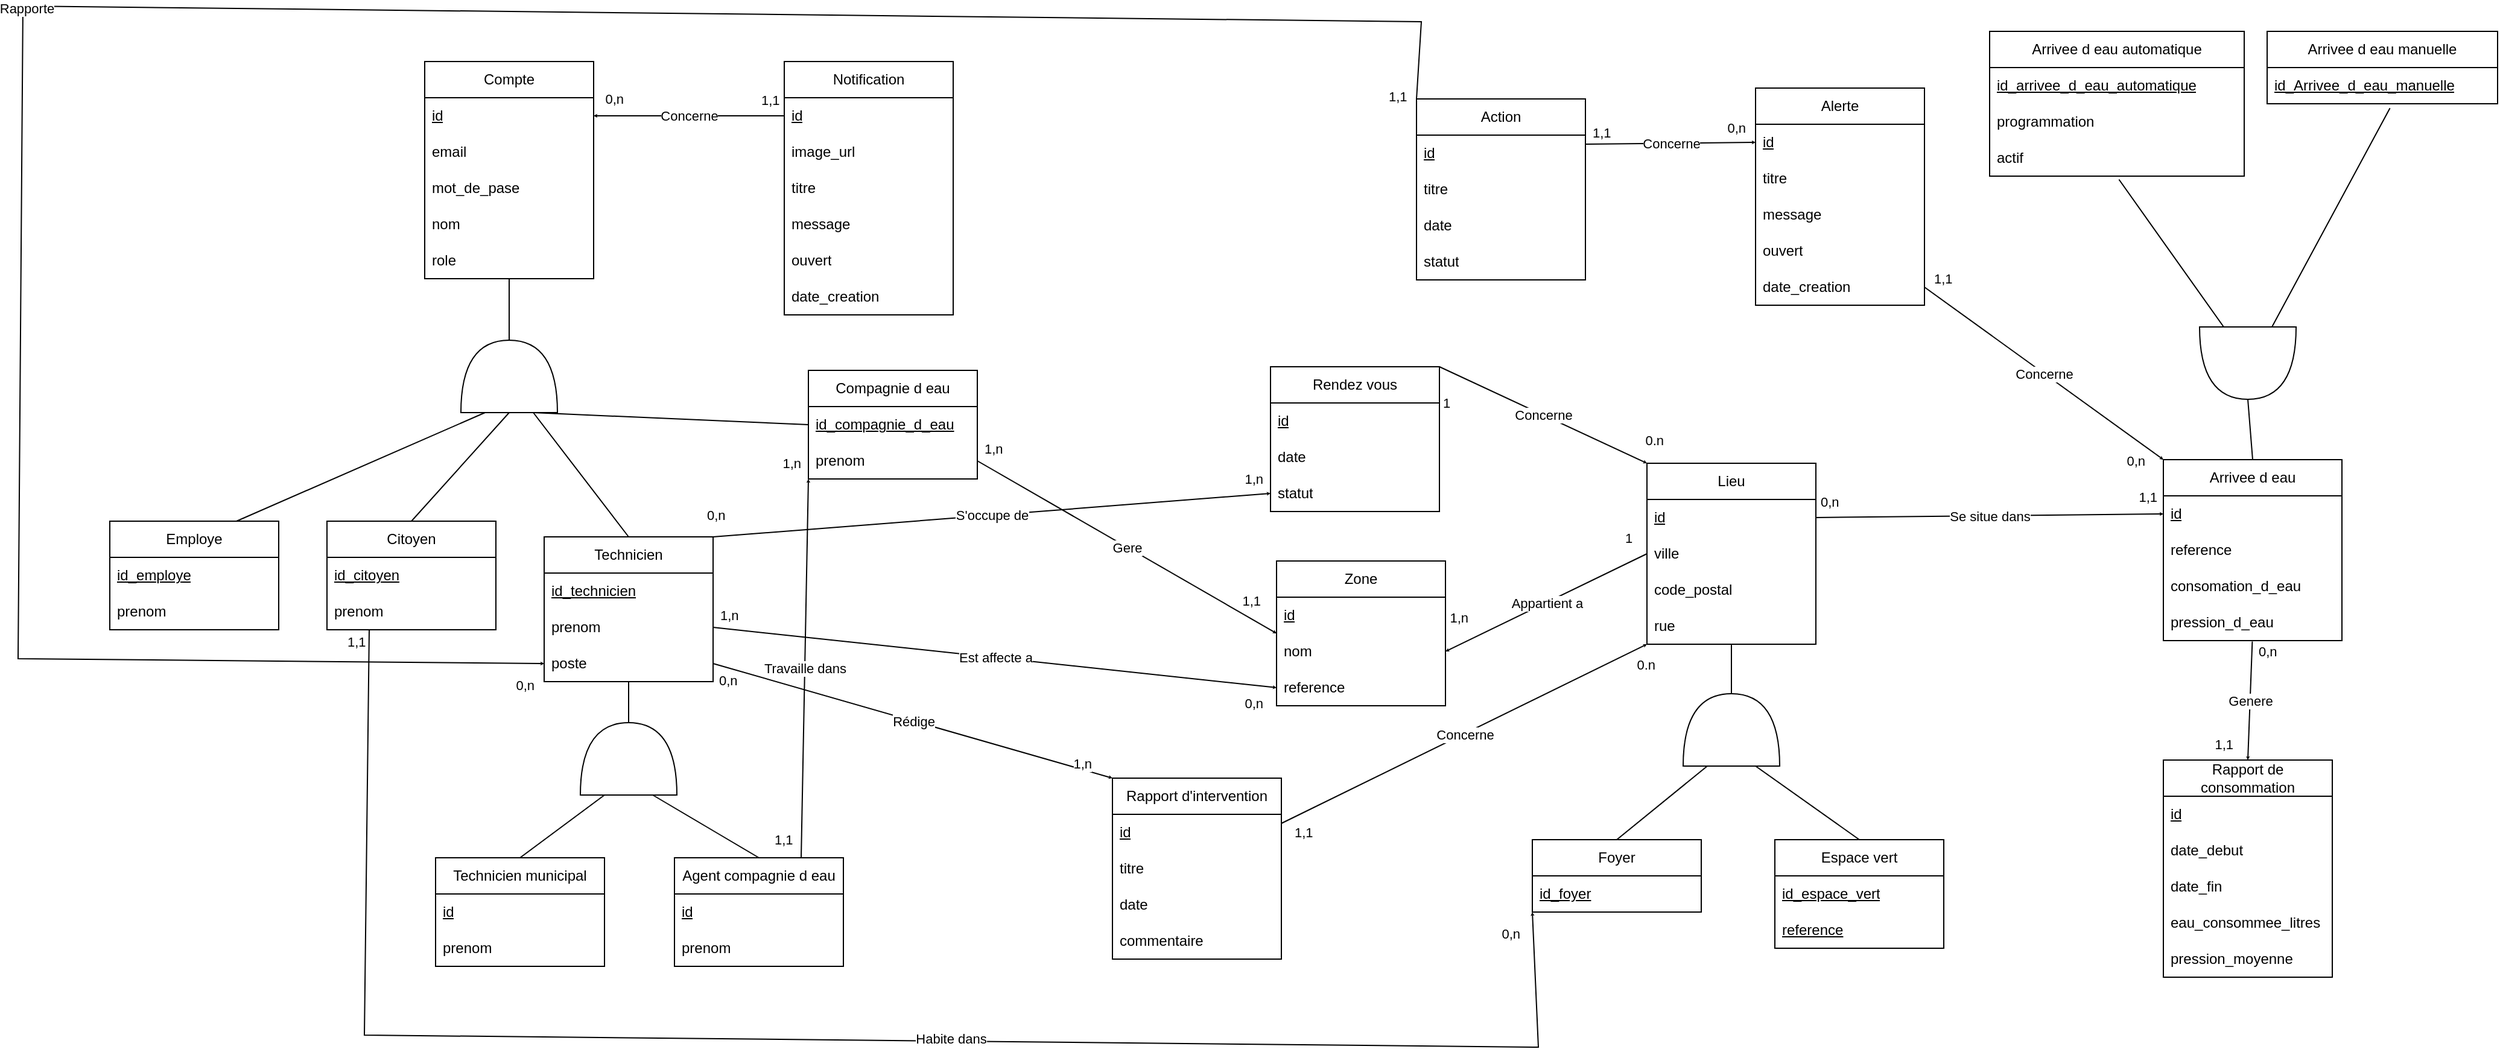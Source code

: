 <mxfile version="24.7.16">
  <diagram name="Page-1" id="JAbip0iFwTqwoyu5ySwG">
    <mxGraphModel dx="3124" dy="2071" grid="0" gridSize="10" guides="1" tooltips="1" connect="1" arrows="1" fold="1" page="0" pageScale="1" pageWidth="850" pageHeight="1100" math="0" shadow="0">
      <root>
        <mxCell id="0" />
        <mxCell id="1" parent="0" />
        <mxCell id="NfyWjWNFqi-aIi9zMegt-54" value="Compte" style="swimlane;fontStyle=0;childLayout=stackLayout;horizontal=1;startSize=30;horizontalStack=0;resizeParent=1;resizeParentMax=0;resizeLast=0;collapsible=1;marginBottom=0;whiteSpace=wrap;html=1;" parent="1" vertex="1">
          <mxGeometry x="-416" y="-493" width="140" height="180" as="geometry" />
        </mxCell>
        <mxCell id="NfyWjWNFqi-aIi9zMegt-55" value="id" style="text;strokeColor=none;fillColor=none;align=left;verticalAlign=middle;spacingLeft=4;spacingRight=4;overflow=hidden;points=[[0,0.5],[1,0.5]];portConstraint=eastwest;rotatable=0;whiteSpace=wrap;html=1;fontStyle=4" parent="NfyWjWNFqi-aIi9zMegt-54" vertex="1">
          <mxGeometry y="30" width="140" height="30" as="geometry" />
        </mxCell>
        <mxCell id="NfyWjWNFqi-aIi9zMegt-57" value="email" style="text;strokeColor=none;fillColor=none;align=left;verticalAlign=middle;spacingLeft=4;spacingRight=4;overflow=hidden;points=[[0,0.5],[1,0.5]];portConstraint=eastwest;rotatable=0;whiteSpace=wrap;html=1;" parent="NfyWjWNFqi-aIi9zMegt-54" vertex="1">
          <mxGeometry y="60" width="140" height="30" as="geometry" />
        </mxCell>
        <mxCell id="NfyWjWNFqi-aIi9zMegt-59" value="mot_de_pase" style="text;strokeColor=none;fillColor=none;align=left;verticalAlign=middle;spacingLeft=4;spacingRight=4;overflow=hidden;points=[[0,0.5],[1,0.5]];portConstraint=eastwest;rotatable=0;whiteSpace=wrap;html=1;" parent="NfyWjWNFqi-aIi9zMegt-54" vertex="1">
          <mxGeometry y="90" width="140" height="30" as="geometry" />
        </mxCell>
        <mxCell id="NfyWjWNFqi-aIi9zMegt-56" value="nom" style="text;strokeColor=none;fillColor=none;align=left;verticalAlign=middle;spacingLeft=4;spacingRight=4;overflow=hidden;points=[[0,0.5],[1,0.5]];portConstraint=eastwest;rotatable=0;whiteSpace=wrap;html=1;" parent="NfyWjWNFqi-aIi9zMegt-54" vertex="1">
          <mxGeometry y="120" width="140" height="30" as="geometry" />
        </mxCell>
        <mxCell id="NfyWjWNFqi-aIi9zMegt-60" value="role" style="text;strokeColor=none;fillColor=none;align=left;verticalAlign=middle;spacingLeft=4;spacingRight=4;overflow=hidden;points=[[0,0.5],[1,0.5]];portConstraint=eastwest;rotatable=0;whiteSpace=wrap;html=1;" parent="NfyWjWNFqi-aIi9zMegt-54" vertex="1">
          <mxGeometry y="150" width="140" height="30" as="geometry" />
        </mxCell>
        <mxCell id="NfyWjWNFqi-aIi9zMegt-61" value="Employe" style="swimlane;fontStyle=0;childLayout=stackLayout;horizontal=1;startSize=30;horizontalStack=0;resizeParent=1;resizeParentMax=0;resizeLast=0;collapsible=1;marginBottom=0;whiteSpace=wrap;html=1;" parent="1" vertex="1">
          <mxGeometry x="-677" y="-112" width="140" height="90" as="geometry" />
        </mxCell>
        <mxCell id="NfyWjWNFqi-aIi9zMegt-65" value="id_employe" style="text;strokeColor=none;fillColor=none;align=left;verticalAlign=middle;spacingLeft=4;spacingRight=4;overflow=hidden;points=[[0,0.5],[1,0.5]];portConstraint=eastwest;rotatable=0;whiteSpace=wrap;html=1;fontStyle=4" parent="NfyWjWNFqi-aIi9zMegt-61" vertex="1">
          <mxGeometry y="30" width="140" height="30" as="geometry" />
        </mxCell>
        <mxCell id="NfyWjWNFqi-aIi9zMegt-154" value="prenom" style="text;strokeColor=none;fillColor=none;align=left;verticalAlign=middle;spacingLeft=4;spacingRight=4;overflow=hidden;points=[[0,0.5],[1,0.5]];portConstraint=eastwest;rotatable=0;whiteSpace=wrap;html=1;" parent="NfyWjWNFqi-aIi9zMegt-61" vertex="1">
          <mxGeometry y="60" width="140" height="30" as="geometry" />
        </mxCell>
        <mxCell id="NfyWjWNFqi-aIi9zMegt-68" value="" style="shape=or;whiteSpace=wrap;html=1;rotation=-90;" parent="1" vertex="1">
          <mxGeometry x="-376" y="-272" width="60" height="80" as="geometry" />
        </mxCell>
        <mxCell id="NfyWjWNFqi-aIi9zMegt-69" value="" style="endArrow=none;html=1;rounded=0;exitX=0.75;exitY=0;exitDx=0;exitDy=0;entryX=0;entryY=0.25;entryDx=0;entryDy=0;entryPerimeter=0;" parent="1" source="NfyWjWNFqi-aIi9zMegt-61" target="NfyWjWNFqi-aIi9zMegt-68" edge="1">
          <mxGeometry width="50" height="50" relative="1" as="geometry">
            <mxPoint x="-332" y="-82" as="sourcePoint" />
            <mxPoint x="-282" y="-132" as="targetPoint" />
          </mxGeometry>
        </mxCell>
        <mxCell id="NfyWjWNFqi-aIi9zMegt-70" value="Citoyen" style="swimlane;fontStyle=0;childLayout=stackLayout;horizontal=1;startSize=30;horizontalStack=0;resizeParent=1;resizeParentMax=0;resizeLast=0;collapsible=1;marginBottom=0;whiteSpace=wrap;html=1;" parent="1" vertex="1">
          <mxGeometry x="-497" y="-112" width="140" height="90" as="geometry" />
        </mxCell>
        <mxCell id="NfyWjWNFqi-aIi9zMegt-156" value="id_citoyen" style="text;strokeColor=none;fillColor=none;align=left;verticalAlign=middle;spacingLeft=4;spacingRight=4;overflow=hidden;points=[[0,0.5],[1,0.5]];portConstraint=eastwest;rotatable=0;whiteSpace=wrap;html=1;fontStyle=4" parent="NfyWjWNFqi-aIi9zMegt-70" vertex="1">
          <mxGeometry y="30" width="140" height="30" as="geometry" />
        </mxCell>
        <mxCell id="NfyWjWNFqi-aIi9zMegt-71" value="prenom" style="text;strokeColor=none;fillColor=none;align=left;verticalAlign=middle;spacingLeft=4;spacingRight=4;overflow=hidden;points=[[0,0.5],[1,0.5]];portConstraint=eastwest;rotatable=0;whiteSpace=wrap;html=1;" parent="NfyWjWNFqi-aIi9zMegt-70" vertex="1">
          <mxGeometry y="60" width="140" height="30" as="geometry" />
        </mxCell>
        <mxCell id="NfyWjWNFqi-aIi9zMegt-72" value="" style="endArrow=none;html=1;rounded=0;exitX=0.5;exitY=0;exitDx=0;exitDy=0;entryX=0;entryY=0.5;entryDx=0;entryDy=0;entryPerimeter=0;" parent="1" source="NfyWjWNFqi-aIi9zMegt-70" target="NfyWjWNFqi-aIi9zMegt-68" edge="1">
          <mxGeometry width="50" height="50" relative="1" as="geometry">
            <mxPoint x="-218" y="-449" as="sourcePoint" />
            <mxPoint x="-168" y="-499" as="targetPoint" />
          </mxGeometry>
        </mxCell>
        <mxCell id="NfyWjWNFqi-aIi9zMegt-73" value="Compagnie d eau" style="swimlane;fontStyle=0;childLayout=stackLayout;horizontal=1;startSize=30;horizontalStack=0;resizeParent=1;resizeParentMax=0;resizeLast=0;collapsible=1;marginBottom=0;whiteSpace=wrap;html=1;" parent="1" vertex="1">
          <mxGeometry x="-98" y="-237" width="140" height="90" as="geometry" />
        </mxCell>
        <mxCell id="NfyWjWNFqi-aIi9zMegt-160" value="id_compagnie_d_eau" style="text;strokeColor=none;fillColor=none;align=left;verticalAlign=middle;spacingLeft=4;spacingRight=4;overflow=hidden;points=[[0,0.5],[1,0.5]];portConstraint=eastwest;rotatable=0;whiteSpace=wrap;html=1;fontStyle=4" parent="NfyWjWNFqi-aIi9zMegt-73" vertex="1">
          <mxGeometry y="30" width="140" height="30" as="geometry" />
        </mxCell>
        <mxCell id="NfyWjWNFqi-aIi9zMegt-74" value="prenom" style="text;strokeColor=none;fillColor=none;align=left;verticalAlign=middle;spacingLeft=4;spacingRight=4;overflow=hidden;points=[[0,0.5],[1,0.5]];portConstraint=eastwest;rotatable=0;whiteSpace=wrap;html=1;" parent="NfyWjWNFqi-aIi9zMegt-73" vertex="1">
          <mxGeometry y="60" width="140" height="30" as="geometry" />
        </mxCell>
        <mxCell id="NfyWjWNFqi-aIi9zMegt-75" value="Technicien" style="swimlane;fontStyle=0;childLayout=stackLayout;horizontal=1;startSize=30;horizontalStack=0;resizeParent=1;resizeParentMax=0;resizeLast=0;collapsible=1;marginBottom=0;whiteSpace=wrap;html=1;" parent="1" vertex="1">
          <mxGeometry x="-317" y="-99" width="140" height="120" as="geometry" />
        </mxCell>
        <mxCell id="NfyWjWNFqi-aIi9zMegt-157" value="id_technicien" style="text;strokeColor=none;fillColor=none;align=left;verticalAlign=middle;spacingLeft=4;spacingRight=4;overflow=hidden;points=[[0,0.5],[1,0.5]];portConstraint=eastwest;rotatable=0;whiteSpace=wrap;html=1;fontStyle=4" parent="NfyWjWNFqi-aIi9zMegt-75" vertex="1">
          <mxGeometry y="30" width="140" height="30" as="geometry" />
        </mxCell>
        <mxCell id="NfyWjWNFqi-aIi9zMegt-76" value="prenom" style="text;strokeColor=none;fillColor=none;align=left;verticalAlign=middle;spacingLeft=4;spacingRight=4;overflow=hidden;points=[[0,0.5],[1,0.5]];portConstraint=eastwest;rotatable=0;whiteSpace=wrap;html=1;" parent="NfyWjWNFqi-aIi9zMegt-75" vertex="1">
          <mxGeometry y="60" width="140" height="30" as="geometry" />
        </mxCell>
        <mxCell id="NfyWjWNFqi-aIi9zMegt-77" value="poste" style="text;strokeColor=none;fillColor=none;align=left;verticalAlign=middle;spacingLeft=4;spacingRight=4;overflow=hidden;points=[[0,0.5],[1,0.5]];portConstraint=eastwest;rotatable=0;whiteSpace=wrap;html=1;" parent="NfyWjWNFqi-aIi9zMegt-75" vertex="1">
          <mxGeometry y="90" width="140" height="30" as="geometry" />
        </mxCell>
        <mxCell id="NfyWjWNFqi-aIi9zMegt-82" value="" style="endArrow=none;html=1;rounded=0;exitX=0;exitY=0.75;exitDx=0;exitDy=0;exitPerimeter=0;entryX=0;entryY=0.5;entryDx=0;entryDy=0;" parent="1" source="NfyWjWNFqi-aIi9zMegt-68" target="NfyWjWNFqi-aIi9zMegt-160" edge="1">
          <mxGeometry width="50" height="50" relative="1" as="geometry">
            <mxPoint x="-218" y="-309" as="sourcePoint" />
            <mxPoint x="-168" y="-359" as="targetPoint" />
          </mxGeometry>
        </mxCell>
        <mxCell id="NfyWjWNFqi-aIi9zMegt-83" value="" style="endArrow=none;html=1;rounded=0;exitX=0;exitY=0.75;exitDx=0;exitDy=0;exitPerimeter=0;entryX=0.5;entryY=0;entryDx=0;entryDy=0;" parent="1" source="NfyWjWNFqi-aIi9zMegt-68" target="NfyWjWNFqi-aIi9zMegt-75" edge="1">
          <mxGeometry width="50" height="50" relative="1" as="geometry">
            <mxPoint x="-218" y="-309" as="sourcePoint" />
            <mxPoint x="-168" y="-359" as="targetPoint" />
          </mxGeometry>
        </mxCell>
        <mxCell id="NfyWjWNFqi-aIi9zMegt-84" value="" style="endArrow=classic;html=1;rounded=0;exitX=0.75;exitY=0;exitDx=0;exitDy=0;entryX=0;entryY=1;entryDx=0;entryDy=0;endSize=0;" parent="1" source="NfyWjWNFqi-aIi9zMegt-102" target="NfyWjWNFqi-aIi9zMegt-73" edge="1">
          <mxGeometry relative="1" as="geometry">
            <mxPoint x="37" y="24" as="sourcePoint" />
            <mxPoint x="206" y="31.5" as="targetPoint" />
          </mxGeometry>
        </mxCell>
        <mxCell id="NfyWjWNFqi-aIi9zMegt-85" value="Travaille dans" style="edgeLabel;resizable=0;html=1;;align=center;verticalAlign=middle;" parent="NfyWjWNFqi-aIi9zMegt-84" connectable="0" vertex="1">
          <mxGeometry relative="1" as="geometry" />
        </mxCell>
        <mxCell id="NfyWjWNFqi-aIi9zMegt-86" value="1,1" style="edgeLabel;resizable=0;html=1;;align=left;verticalAlign=bottom;" parent="NfyWjWNFqi-aIi9zMegt-84" connectable="0" vertex="1">
          <mxGeometry x="-1" relative="1" as="geometry">
            <mxPoint x="-24" y="-7" as="offset" />
          </mxGeometry>
        </mxCell>
        <mxCell id="NfyWjWNFqi-aIi9zMegt-87" value="1,n" style="edgeLabel;resizable=0;html=1;;align=right;verticalAlign=bottom;" parent="NfyWjWNFqi-aIi9zMegt-84" connectable="0" vertex="1">
          <mxGeometry x="1" relative="1" as="geometry">
            <mxPoint x="-5" y="-5" as="offset" />
          </mxGeometry>
        </mxCell>
        <mxCell id="NfyWjWNFqi-aIi9zMegt-88" value="" style="endArrow=none;html=1;rounded=0;exitX=1;exitY=0.5;exitDx=0;exitDy=0;exitPerimeter=0;entryX=0.5;entryY=1;entryDx=0;entryDy=0;" parent="1" source="NfyWjWNFqi-aIi9zMegt-68" target="NfyWjWNFqi-aIi9zMegt-54" edge="1">
          <mxGeometry width="50" height="50" relative="1" as="geometry">
            <mxPoint x="-218" y="-315" as="sourcePoint" />
            <mxPoint x="-168" y="-365" as="targetPoint" />
          </mxGeometry>
        </mxCell>
        <mxCell id="NfyWjWNFqi-aIi9zMegt-89" value="Notification" style="swimlane;fontStyle=0;childLayout=stackLayout;horizontal=1;startSize=30;horizontalStack=0;resizeParent=1;resizeParentMax=0;resizeLast=0;collapsible=1;marginBottom=0;whiteSpace=wrap;html=1;" parent="1" vertex="1">
          <mxGeometry x="-118" y="-493" width="140" height="210" as="geometry" />
        </mxCell>
        <mxCell id="NfyWjWNFqi-aIi9zMegt-91" value="id" style="text;strokeColor=none;fillColor=none;align=left;verticalAlign=middle;spacingLeft=4;spacingRight=4;overflow=hidden;points=[[0,0.5],[1,0.5]];portConstraint=eastwest;rotatable=0;whiteSpace=wrap;html=1;fontStyle=4" parent="NfyWjWNFqi-aIi9zMegt-89" vertex="1">
          <mxGeometry y="30" width="140" height="30" as="geometry" />
        </mxCell>
        <mxCell id="NfyWjWNFqi-aIi9zMegt-155" value="image_url" style="text;strokeColor=none;fillColor=none;align=left;verticalAlign=middle;spacingLeft=4;spacingRight=4;overflow=hidden;points=[[0,0.5],[1,0.5]];portConstraint=eastwest;rotatable=0;whiteSpace=wrap;html=1;" parent="NfyWjWNFqi-aIi9zMegt-89" vertex="1">
          <mxGeometry y="60" width="140" height="30" as="geometry" />
        </mxCell>
        <mxCell id="NfyWjWNFqi-aIi9zMegt-90" value="titre" style="text;strokeColor=none;fillColor=none;align=left;verticalAlign=middle;spacingLeft=4;spacingRight=4;overflow=hidden;points=[[0,0.5],[1,0.5]];portConstraint=eastwest;rotatable=0;whiteSpace=wrap;html=1;" parent="NfyWjWNFqi-aIi9zMegt-89" vertex="1">
          <mxGeometry y="90" width="140" height="30" as="geometry" />
        </mxCell>
        <mxCell id="NfyWjWNFqi-aIi9zMegt-92" value="message" style="text;strokeColor=none;fillColor=none;align=left;verticalAlign=middle;spacingLeft=4;spacingRight=4;overflow=hidden;points=[[0,0.5],[1,0.5]];portConstraint=eastwest;rotatable=0;whiteSpace=wrap;html=1;" parent="NfyWjWNFqi-aIi9zMegt-89" vertex="1">
          <mxGeometry y="120" width="140" height="30" as="geometry" />
        </mxCell>
        <mxCell id="NfyWjWNFqi-aIi9zMegt-93" value="ouvert" style="text;strokeColor=none;fillColor=none;align=left;verticalAlign=middle;spacingLeft=4;spacingRight=4;overflow=hidden;points=[[0,0.5],[1,0.5]];portConstraint=eastwest;rotatable=0;whiteSpace=wrap;html=1;" parent="NfyWjWNFqi-aIi9zMegt-89" vertex="1">
          <mxGeometry y="150" width="140" height="30" as="geometry" />
        </mxCell>
        <mxCell id="NfyWjWNFqi-aIi9zMegt-94" value="date_creation" style="text;strokeColor=none;fillColor=none;align=left;verticalAlign=middle;spacingLeft=4;spacingRight=4;overflow=hidden;points=[[0,0.5],[1,0.5]];portConstraint=eastwest;rotatable=0;whiteSpace=wrap;html=1;" parent="NfyWjWNFqi-aIi9zMegt-89" vertex="1">
          <mxGeometry y="180" width="140" height="30" as="geometry" />
        </mxCell>
        <mxCell id="NfyWjWNFqi-aIi9zMegt-95" value="" style="endArrow=classic;html=1;rounded=0;exitX=0;exitY=0.5;exitDx=0;exitDy=0;entryX=1;entryY=0.5;entryDx=0;entryDy=0;endSize=0;" parent="1" source="NfyWjWNFqi-aIi9zMegt-91" target="NfyWjWNFqi-aIi9zMegt-55" edge="1">
          <mxGeometry relative="1" as="geometry">
            <mxPoint x="-296" y="-552" as="sourcePoint" />
            <mxPoint x="-136" y="-552" as="targetPoint" />
          </mxGeometry>
        </mxCell>
        <mxCell id="NfyWjWNFqi-aIi9zMegt-96" value="&lt;div&gt;Concerne&lt;/div&gt;" style="edgeLabel;resizable=0;html=1;;align=center;verticalAlign=middle;" parent="NfyWjWNFqi-aIi9zMegt-95" connectable="0" vertex="1">
          <mxGeometry relative="1" as="geometry" />
        </mxCell>
        <mxCell id="NfyWjWNFqi-aIi9zMegt-97" value="1,1" style="edgeLabel;resizable=0;html=1;;align=left;verticalAlign=bottom;" parent="NfyWjWNFqi-aIi9zMegt-95" connectable="0" vertex="1">
          <mxGeometry x="-1" relative="1" as="geometry">
            <mxPoint x="-21" y="-5" as="offset" />
          </mxGeometry>
        </mxCell>
        <mxCell id="NfyWjWNFqi-aIi9zMegt-98" value="0,n" style="edgeLabel;resizable=0;html=1;;align=right;verticalAlign=bottom;" parent="NfyWjWNFqi-aIi9zMegt-95" connectable="0" vertex="1">
          <mxGeometry x="1" relative="1" as="geometry">
            <mxPoint x="25" y="-6" as="offset" />
          </mxGeometry>
        </mxCell>
        <mxCell id="NfyWjWNFqi-aIi9zMegt-100" value="Technicien municipal" style="swimlane;fontStyle=0;childLayout=stackLayout;horizontal=1;startSize=30;horizontalStack=0;resizeParent=1;resizeParentMax=0;resizeLast=0;collapsible=1;marginBottom=0;whiteSpace=wrap;html=1;" parent="1" vertex="1">
          <mxGeometry x="-407" y="167" width="140" height="90" as="geometry" />
        </mxCell>
        <mxCell id="NfyWjWNFqi-aIi9zMegt-158" value="id" style="text;strokeColor=none;fillColor=none;align=left;verticalAlign=middle;spacingLeft=4;spacingRight=4;overflow=hidden;points=[[0,0.5],[1,0.5]];portConstraint=eastwest;rotatable=0;whiteSpace=wrap;html=1;fontStyle=4" parent="NfyWjWNFqi-aIi9zMegt-100" vertex="1">
          <mxGeometry y="30" width="140" height="30" as="geometry" />
        </mxCell>
        <mxCell id="NfyWjWNFqi-aIi9zMegt-101" value="prenom" style="text;strokeColor=none;fillColor=none;align=left;verticalAlign=middle;spacingLeft=4;spacingRight=4;overflow=hidden;points=[[0,0.5],[1,0.5]];portConstraint=eastwest;rotatable=0;whiteSpace=wrap;html=1;" parent="NfyWjWNFqi-aIi9zMegt-100" vertex="1">
          <mxGeometry y="60" width="140" height="30" as="geometry" />
        </mxCell>
        <mxCell id="NfyWjWNFqi-aIi9zMegt-102" value="Agent compagnie d eau" style="swimlane;fontStyle=0;childLayout=stackLayout;horizontal=1;startSize=30;horizontalStack=0;resizeParent=1;resizeParentMax=0;resizeLast=0;collapsible=1;marginBottom=0;whiteSpace=wrap;html=1;" parent="1" vertex="1">
          <mxGeometry x="-209" y="167" width="140" height="90" as="geometry" />
        </mxCell>
        <mxCell id="NfyWjWNFqi-aIi9zMegt-159" value="id" style="text;strokeColor=none;fillColor=none;align=left;verticalAlign=middle;spacingLeft=4;spacingRight=4;overflow=hidden;points=[[0,0.5],[1,0.5]];portConstraint=eastwest;rotatable=0;whiteSpace=wrap;html=1;fontStyle=4" parent="NfyWjWNFqi-aIi9zMegt-102" vertex="1">
          <mxGeometry y="30" width="140" height="30" as="geometry" />
        </mxCell>
        <mxCell id="NfyWjWNFqi-aIi9zMegt-103" value="prenom" style="text;strokeColor=none;fillColor=none;align=left;verticalAlign=middle;spacingLeft=4;spacingRight=4;overflow=hidden;points=[[0,0.5],[1,0.5]];portConstraint=eastwest;rotatable=0;whiteSpace=wrap;html=1;" parent="NfyWjWNFqi-aIi9zMegt-102" vertex="1">
          <mxGeometry y="60" width="140" height="30" as="geometry" />
        </mxCell>
        <mxCell id="NfyWjWNFqi-aIi9zMegt-104" value="" style="shape=or;whiteSpace=wrap;html=1;rotation=-90;" parent="1" vertex="1">
          <mxGeometry x="-277" y="45" width="60" height="80" as="geometry" />
        </mxCell>
        <mxCell id="NfyWjWNFqi-aIi9zMegt-105" value="" style="endArrow=none;html=1;rounded=0;entryX=0;entryY=0.25;entryDx=0;entryDy=0;entryPerimeter=0;exitX=0.5;exitY=0;exitDx=0;exitDy=0;" parent="1" source="NfyWjWNFqi-aIi9zMegt-100" target="NfyWjWNFqi-aIi9zMegt-104" edge="1">
          <mxGeometry width="50" height="50" relative="1" as="geometry">
            <mxPoint x="-496" y="155" as="sourcePoint" />
            <mxPoint x="-446" y="105" as="targetPoint" />
          </mxGeometry>
        </mxCell>
        <mxCell id="NfyWjWNFqi-aIi9zMegt-106" value="" style="endArrow=none;html=1;rounded=0;exitX=0.5;exitY=0;exitDx=0;exitDy=0;entryX=0;entryY=0.75;entryDx=0;entryDy=0;entryPerimeter=0;" parent="1" source="NfyWjWNFqi-aIi9zMegt-102" target="NfyWjWNFqi-aIi9zMegt-104" edge="1">
          <mxGeometry width="50" height="50" relative="1" as="geometry">
            <mxPoint x="-311" y="159" as="sourcePoint" />
            <mxPoint x="-230" y="114" as="targetPoint" />
          </mxGeometry>
        </mxCell>
        <mxCell id="NfyWjWNFqi-aIi9zMegt-107" value="" style="endArrow=none;html=1;rounded=0;entryX=0.5;entryY=1;entryDx=0;entryDy=0;exitX=1;exitY=0.5;exitDx=0;exitDy=0;exitPerimeter=0;" parent="1" source="NfyWjWNFqi-aIi9zMegt-104" target="NfyWjWNFqi-aIi9zMegt-75" edge="1">
          <mxGeometry width="50" height="50" relative="1" as="geometry">
            <mxPoint x="-326" y="136" as="sourcePoint" />
            <mxPoint x="-258" y="76" as="targetPoint" />
          </mxGeometry>
        </mxCell>
        <mxCell id="NfyWjWNFqi-aIi9zMegt-108" value="Rapport d&#39;intervention" style="swimlane;fontStyle=0;childLayout=stackLayout;horizontal=1;startSize=30;horizontalStack=0;resizeParent=1;resizeParentMax=0;resizeLast=0;collapsible=1;marginBottom=0;whiteSpace=wrap;html=1;" parent="1" vertex="1">
          <mxGeometry x="154" y="101" width="140" height="150" as="geometry" />
        </mxCell>
        <mxCell id="NfyWjWNFqi-aIi9zMegt-161" value="id" style="text;strokeColor=none;fillColor=none;align=left;verticalAlign=middle;spacingLeft=4;spacingRight=4;overflow=hidden;points=[[0,0.5],[1,0.5]];portConstraint=eastwest;rotatable=0;whiteSpace=wrap;html=1;fontStyle=4" parent="NfyWjWNFqi-aIi9zMegt-108" vertex="1">
          <mxGeometry y="30" width="140" height="30" as="geometry" />
        </mxCell>
        <mxCell id="NfyWjWNFqi-aIi9zMegt-109" value="&lt;div&gt;titre&lt;/div&gt;" style="text;strokeColor=none;fillColor=none;align=left;verticalAlign=middle;spacingLeft=4;spacingRight=4;overflow=hidden;points=[[0,0.5],[1,0.5]];portConstraint=eastwest;rotatable=0;whiteSpace=wrap;html=1;" parent="NfyWjWNFqi-aIi9zMegt-108" vertex="1">
          <mxGeometry y="60" width="140" height="30" as="geometry" />
        </mxCell>
        <mxCell id="NfyWjWNFqi-aIi9zMegt-110" value="date" style="text;strokeColor=none;fillColor=none;align=left;verticalAlign=middle;spacingLeft=4;spacingRight=4;overflow=hidden;points=[[0,0.5],[1,0.5]];portConstraint=eastwest;rotatable=0;whiteSpace=wrap;html=1;" parent="NfyWjWNFqi-aIi9zMegt-108" vertex="1">
          <mxGeometry y="90" width="140" height="30" as="geometry" />
        </mxCell>
        <mxCell id="NfyWjWNFqi-aIi9zMegt-111" value="commentaire" style="text;strokeColor=none;fillColor=none;align=left;verticalAlign=middle;spacingLeft=4;spacingRight=4;overflow=hidden;points=[[0,0.5],[1,0.5]];portConstraint=eastwest;rotatable=0;whiteSpace=wrap;html=1;" parent="NfyWjWNFqi-aIi9zMegt-108" vertex="1">
          <mxGeometry y="120" width="140" height="30" as="geometry" />
        </mxCell>
        <mxCell id="NfyWjWNFqi-aIi9zMegt-114" value="" style="endArrow=classic;html=1;rounded=0;exitX=1;exitY=0.5;exitDx=0;exitDy=0;entryX=0;entryY=0;entryDx=0;entryDy=0;endSize=0;" parent="1" source="NfyWjWNFqi-aIi9zMegt-77" target="NfyWjWNFqi-aIi9zMegt-108" edge="1">
          <mxGeometry relative="1" as="geometry">
            <mxPoint x="-142" y="6" as="sourcePoint" />
            <mxPoint x="149" y="72" as="targetPoint" />
          </mxGeometry>
        </mxCell>
        <mxCell id="NfyWjWNFqi-aIi9zMegt-115" value="Rédige" style="edgeLabel;resizable=0;html=1;;align=center;verticalAlign=middle;" parent="NfyWjWNFqi-aIi9zMegt-114" connectable="0" vertex="1">
          <mxGeometry relative="1" as="geometry" />
        </mxCell>
        <mxCell id="NfyWjWNFqi-aIi9zMegt-116" value="0,n" style="edgeLabel;resizable=0;html=1;;align=left;verticalAlign=bottom;" parent="NfyWjWNFqi-aIi9zMegt-114" connectable="0" vertex="1">
          <mxGeometry x="-1" relative="1" as="geometry">
            <mxPoint x="3" y="22" as="offset" />
          </mxGeometry>
        </mxCell>
        <mxCell id="NfyWjWNFqi-aIi9zMegt-117" value="1,n" style="edgeLabel;resizable=0;html=1;;align=right;verticalAlign=bottom;" parent="NfyWjWNFqi-aIi9zMegt-114" connectable="0" vertex="1">
          <mxGeometry x="1" relative="1" as="geometry">
            <mxPoint x="-17" y="-4" as="offset" />
          </mxGeometry>
        </mxCell>
        <mxCell id="NfyWjWNFqi-aIi9zMegt-119" value="Zone" style="swimlane;fontStyle=0;childLayout=stackLayout;horizontal=1;startSize=30;horizontalStack=0;resizeParent=1;resizeParentMax=0;resizeLast=0;collapsible=1;marginBottom=0;whiteSpace=wrap;html=1;" parent="1" vertex="1">
          <mxGeometry x="290" y="-79" width="140" height="120" as="geometry" />
        </mxCell>
        <mxCell id="NfyWjWNFqi-aIi9zMegt-162" value="id" style="text;strokeColor=none;fillColor=none;align=left;verticalAlign=middle;spacingLeft=4;spacingRight=4;overflow=hidden;points=[[0,0.5],[1,0.5]];portConstraint=eastwest;rotatable=0;whiteSpace=wrap;html=1;fontStyle=4" parent="NfyWjWNFqi-aIi9zMegt-119" vertex="1">
          <mxGeometry y="30" width="140" height="30" as="geometry" />
        </mxCell>
        <mxCell id="NfyWjWNFqi-aIi9zMegt-120" value="&lt;div&gt;nom&lt;/div&gt;" style="text;strokeColor=none;fillColor=none;align=left;verticalAlign=middle;spacingLeft=4;spacingRight=4;overflow=hidden;points=[[0,0.5],[1,0.5]];portConstraint=eastwest;rotatable=0;whiteSpace=wrap;html=1;" parent="NfyWjWNFqi-aIi9zMegt-119" vertex="1">
          <mxGeometry y="60" width="140" height="30" as="geometry" />
        </mxCell>
        <mxCell id="NfyWjWNFqi-aIi9zMegt-123" value="reference" style="text;strokeColor=none;fillColor=none;align=left;verticalAlign=middle;spacingLeft=4;spacingRight=4;overflow=hidden;points=[[0,0.5],[1,0.5]];portConstraint=eastwest;rotatable=0;whiteSpace=wrap;html=1;" parent="NfyWjWNFqi-aIi9zMegt-119" vertex="1">
          <mxGeometry y="90" width="140" height="30" as="geometry" />
        </mxCell>
        <mxCell id="NfyWjWNFqi-aIi9zMegt-124" value="" style="endArrow=classic;html=1;rounded=0;entryX=0;entryY=0.5;entryDx=0;entryDy=0;exitX=1;exitY=0.5;exitDx=0;exitDy=0;endSize=0;" parent="1" source="NfyWjWNFqi-aIi9zMegt-74" target="NfyWjWNFqi-aIi9zMegt-119" edge="1">
          <mxGeometry relative="1" as="geometry">
            <mxPoint x="21" y="-395" as="sourcePoint" />
            <mxPoint x="181" y="-395" as="targetPoint" />
          </mxGeometry>
        </mxCell>
        <mxCell id="NfyWjWNFqi-aIi9zMegt-125" value="Gere" style="edgeLabel;resizable=0;html=1;;align=center;verticalAlign=middle;" parent="NfyWjWNFqi-aIi9zMegt-124" connectable="0" vertex="1">
          <mxGeometry relative="1" as="geometry" />
        </mxCell>
        <mxCell id="NfyWjWNFqi-aIi9zMegt-126" value="1,n" style="edgeLabel;resizable=0;html=1;;align=left;verticalAlign=bottom;" parent="NfyWjWNFqi-aIi9zMegt-124" connectable="0" vertex="1">
          <mxGeometry x="-1" relative="1" as="geometry">
            <mxPoint x="4" y="-2" as="offset" />
          </mxGeometry>
        </mxCell>
        <mxCell id="NfyWjWNFqi-aIi9zMegt-127" value="1,1" style="edgeLabel;resizable=0;html=1;;align=right;verticalAlign=bottom;" parent="NfyWjWNFqi-aIi9zMegt-124" connectable="0" vertex="1">
          <mxGeometry x="1" relative="1" as="geometry">
            <mxPoint x="-13" y="-19" as="offset" />
          </mxGeometry>
        </mxCell>
        <mxCell id="NfyWjWNFqi-aIi9zMegt-128" value="Rendez vous" style="swimlane;fontStyle=0;childLayout=stackLayout;horizontal=1;startSize=30;horizontalStack=0;resizeParent=1;resizeParentMax=0;resizeLast=0;collapsible=1;marginBottom=0;whiteSpace=wrap;html=1;" parent="1" vertex="1">
          <mxGeometry x="285" y="-240" width="140" height="120" as="geometry" />
        </mxCell>
        <mxCell id="NfyWjWNFqi-aIi9zMegt-165" value="id" style="text;strokeColor=none;fillColor=none;align=left;verticalAlign=middle;spacingLeft=4;spacingRight=4;overflow=hidden;points=[[0,0.5],[1,0.5]];portConstraint=eastwest;rotatable=0;whiteSpace=wrap;html=1;fontStyle=4" parent="NfyWjWNFqi-aIi9zMegt-128" vertex="1">
          <mxGeometry y="30" width="140" height="30" as="geometry" />
        </mxCell>
        <mxCell id="NfyWjWNFqi-aIi9zMegt-129" value="date" style="text;strokeColor=none;fillColor=none;align=left;verticalAlign=middle;spacingLeft=4;spacingRight=4;overflow=hidden;points=[[0,0.5],[1,0.5]];portConstraint=eastwest;rotatable=0;whiteSpace=wrap;html=1;" parent="NfyWjWNFqi-aIi9zMegt-128" vertex="1">
          <mxGeometry y="60" width="140" height="30" as="geometry" />
        </mxCell>
        <mxCell id="NfyWjWNFqi-aIi9zMegt-130" value="statut" style="text;strokeColor=none;fillColor=none;align=left;verticalAlign=middle;spacingLeft=4;spacingRight=4;overflow=hidden;points=[[0,0.5],[1,0.5]];portConstraint=eastwest;rotatable=0;whiteSpace=wrap;html=1;" parent="NfyWjWNFqi-aIi9zMegt-128" vertex="1">
          <mxGeometry y="90" width="140" height="30" as="geometry" />
        </mxCell>
        <mxCell id="NfyWjWNFqi-aIi9zMegt-131" value="" style="endArrow=classic;html=1;rounded=0;exitX=1;exitY=0;exitDx=0;exitDy=0;entryX=0;entryY=0.5;entryDx=0;entryDy=0;endSize=0;" parent="1" source="NfyWjWNFqi-aIi9zMegt-75" target="NfyWjWNFqi-aIi9zMegt-130" edge="1">
          <mxGeometry relative="1" as="geometry">
            <mxPoint x="21" y="-193" as="sourcePoint" />
            <mxPoint x="181" y="-193" as="targetPoint" />
          </mxGeometry>
        </mxCell>
        <mxCell id="NfyWjWNFqi-aIi9zMegt-132" value="&lt;div&gt;S&#39;occupe de&lt;br&gt;&lt;/div&gt;" style="edgeLabel;resizable=0;html=1;;align=center;verticalAlign=middle;" parent="NfyWjWNFqi-aIi9zMegt-131" connectable="0" vertex="1">
          <mxGeometry relative="1" as="geometry" />
        </mxCell>
        <mxCell id="NfyWjWNFqi-aIi9zMegt-133" value="0,n" style="edgeLabel;resizable=0;html=1;;align=left;verticalAlign=bottom;" parent="NfyWjWNFqi-aIi9zMegt-131" connectable="0" vertex="1">
          <mxGeometry x="-1" relative="1" as="geometry">
            <mxPoint x="-7" y="-10" as="offset" />
          </mxGeometry>
        </mxCell>
        <mxCell id="NfyWjWNFqi-aIi9zMegt-134" value="1,n" style="edgeLabel;resizable=0;html=1;;align=right;verticalAlign=bottom;" parent="NfyWjWNFqi-aIi9zMegt-131" connectable="0" vertex="1">
          <mxGeometry x="1" relative="1" as="geometry">
            <mxPoint x="-6" y="-3" as="offset" />
          </mxGeometry>
        </mxCell>
        <mxCell id="NfyWjWNFqi-aIi9zMegt-135" value="" style="endArrow=classic;html=1;rounded=0;entryX=0;entryY=0.5;entryDx=0;entryDy=0;exitX=1;exitY=0.5;exitDx=0;exitDy=0;endSize=0;" parent="1" source="NfyWjWNFqi-aIi9zMegt-76" target="NfyWjWNFqi-aIi9zMegt-123" edge="1">
          <mxGeometry relative="1" as="geometry">
            <mxPoint x="-25" y="-37" as="sourcePoint" />
            <mxPoint x="248" y="38" as="targetPoint" />
          </mxGeometry>
        </mxCell>
        <mxCell id="NfyWjWNFqi-aIi9zMegt-136" value="Est affecte a" style="edgeLabel;resizable=0;html=1;;align=center;verticalAlign=middle;" parent="NfyWjWNFqi-aIi9zMegt-135" connectable="0" vertex="1">
          <mxGeometry relative="1" as="geometry" />
        </mxCell>
        <mxCell id="NfyWjWNFqi-aIi9zMegt-137" value="1,n" style="edgeLabel;resizable=0;html=1;;align=left;verticalAlign=bottom;" parent="NfyWjWNFqi-aIi9zMegt-135" connectable="0" vertex="1">
          <mxGeometry x="-1" relative="1" as="geometry">
            <mxPoint x="4" y="-2" as="offset" />
          </mxGeometry>
        </mxCell>
        <mxCell id="NfyWjWNFqi-aIi9zMegt-138" value="0,n" style="edgeLabel;resizable=0;html=1;;align=right;verticalAlign=bottom;" parent="NfyWjWNFqi-aIi9zMegt-135" connectable="0" vertex="1">
          <mxGeometry x="1" relative="1" as="geometry">
            <mxPoint x="-10" y="22" as="offset" />
          </mxGeometry>
        </mxCell>
        <mxCell id="NfyWjWNFqi-aIi9zMegt-139" value="Lieu" style="swimlane;fontStyle=0;childLayout=stackLayout;horizontal=1;startSize=30;horizontalStack=0;resizeParent=1;resizeParentMax=0;resizeLast=0;collapsible=1;marginBottom=0;whiteSpace=wrap;html=1;" parent="1" vertex="1">
          <mxGeometry x="597" y="-160" width="140" height="150" as="geometry" />
        </mxCell>
        <mxCell id="NfyWjWNFqi-aIi9zMegt-164" value="id" style="text;strokeColor=none;fillColor=none;align=left;verticalAlign=middle;spacingLeft=4;spacingRight=4;overflow=hidden;points=[[0,0.5],[1,0.5]];portConstraint=eastwest;rotatable=0;whiteSpace=wrap;html=1;fontStyle=4" parent="NfyWjWNFqi-aIi9zMegt-139" vertex="1">
          <mxGeometry y="30" width="140" height="30" as="geometry" />
        </mxCell>
        <mxCell id="NfyWjWNFqi-aIi9zMegt-140" value="ville" style="text;strokeColor=none;fillColor=none;align=left;verticalAlign=middle;spacingLeft=4;spacingRight=4;overflow=hidden;points=[[0,0.5],[1,0.5]];portConstraint=eastwest;rotatable=0;whiteSpace=wrap;html=1;" parent="NfyWjWNFqi-aIi9zMegt-139" vertex="1">
          <mxGeometry y="60" width="140" height="30" as="geometry" />
        </mxCell>
        <mxCell id="NfyWjWNFqi-aIi9zMegt-141" value="code_postal" style="text;strokeColor=none;fillColor=none;align=left;verticalAlign=middle;spacingLeft=4;spacingRight=4;overflow=hidden;points=[[0,0.5],[1,0.5]];portConstraint=eastwest;rotatable=0;whiteSpace=wrap;html=1;" parent="NfyWjWNFqi-aIi9zMegt-139" vertex="1">
          <mxGeometry y="90" width="140" height="30" as="geometry" />
        </mxCell>
        <mxCell id="NfyWjWNFqi-aIi9zMegt-142" value="rue" style="text;strokeColor=none;fillColor=none;align=left;verticalAlign=middle;spacingLeft=4;spacingRight=4;overflow=hidden;points=[[0,0.5],[1,0.5]];portConstraint=eastwest;rotatable=0;whiteSpace=wrap;html=1;" parent="NfyWjWNFqi-aIi9zMegt-139" vertex="1">
          <mxGeometry y="120" width="140" height="30" as="geometry" />
        </mxCell>
        <mxCell id="NfyWjWNFqi-aIi9zMegt-143" value="" style="endArrow=classic;html=1;rounded=0;exitX=0;exitY=0.5;exitDx=0;exitDy=0;entryX=1;entryY=0.5;entryDx=0;entryDy=0;endSize=0;" parent="1" source="NfyWjWNFqi-aIi9zMegt-140" target="NfyWjWNFqi-aIi9zMegt-120" edge="1">
          <mxGeometry relative="1" as="geometry">
            <mxPoint x="21" y="-243" as="sourcePoint" />
            <mxPoint x="181" y="-243" as="targetPoint" />
          </mxGeometry>
        </mxCell>
        <mxCell id="NfyWjWNFqi-aIi9zMegt-144" value="Appartient a" style="edgeLabel;resizable=0;html=1;;align=center;verticalAlign=middle;" parent="NfyWjWNFqi-aIi9zMegt-143" connectable="0" vertex="1">
          <mxGeometry relative="1" as="geometry" />
        </mxCell>
        <mxCell id="NfyWjWNFqi-aIi9zMegt-145" value="1" style="edgeLabel;resizable=0;html=1;;align=left;verticalAlign=bottom;" parent="NfyWjWNFqi-aIi9zMegt-143" connectable="0" vertex="1">
          <mxGeometry x="-1" relative="1" as="geometry">
            <mxPoint x="-20" y="-5" as="offset" />
          </mxGeometry>
        </mxCell>
        <mxCell id="NfyWjWNFqi-aIi9zMegt-146" value="1,n" style="edgeLabel;resizable=0;html=1;;align=right;verticalAlign=bottom;" parent="NfyWjWNFqi-aIi9zMegt-143" connectable="0" vertex="1">
          <mxGeometry x="1" relative="1" as="geometry">
            <mxPoint x="19" y="-19" as="offset" />
          </mxGeometry>
        </mxCell>
        <mxCell id="NfyWjWNFqi-aIi9zMegt-147" value="" style="shape=or;whiteSpace=wrap;html=1;rotation=-90;" parent="1" vertex="1">
          <mxGeometry x="637" y="21" width="60" height="80" as="geometry" />
        </mxCell>
        <mxCell id="NfyWjWNFqi-aIi9zMegt-148" value="" style="endArrow=none;html=1;rounded=0;entryX=0.5;entryY=1;entryDx=0;entryDy=0;exitX=1;exitY=0.5;exitDx=0;exitDy=0;exitPerimeter=0;" parent="1" source="NfyWjWNFqi-aIi9zMegt-147" target="NfyWjWNFqi-aIi9zMegt-139" edge="1">
          <mxGeometry width="50" height="50" relative="1" as="geometry">
            <mxPoint x="76" y="-60" as="sourcePoint" />
            <mxPoint x="126" y="-110" as="targetPoint" />
          </mxGeometry>
        </mxCell>
        <mxCell id="NfyWjWNFqi-aIi9zMegt-149" value="Foyer" style="swimlane;fontStyle=0;childLayout=stackLayout;horizontal=1;startSize=30;horizontalStack=0;resizeParent=1;resizeParentMax=0;resizeLast=0;collapsible=1;marginBottom=0;whiteSpace=wrap;html=1;" parent="1" vertex="1">
          <mxGeometry x="502" y="152" width="140" height="60" as="geometry" />
        </mxCell>
        <mxCell id="NfyWjWNFqi-aIi9zMegt-163" value="id_foyer" style="text;strokeColor=none;fillColor=none;align=left;verticalAlign=middle;spacingLeft=4;spacingRight=4;overflow=hidden;points=[[0,0.5],[1,0.5]];portConstraint=eastwest;rotatable=0;whiteSpace=wrap;html=1;fontStyle=4" parent="NfyWjWNFqi-aIi9zMegt-149" vertex="1">
          <mxGeometry y="30" width="140" height="30" as="geometry" />
        </mxCell>
        <mxCell id="NfyWjWNFqi-aIi9zMegt-166" value="Espace vert" style="swimlane;fontStyle=0;childLayout=stackLayout;horizontal=1;startSize=30;horizontalStack=0;resizeParent=1;resizeParentMax=0;resizeLast=0;collapsible=1;marginBottom=0;whiteSpace=wrap;html=1;" parent="1" vertex="1">
          <mxGeometry x="703" y="152" width="140" height="90" as="geometry" />
        </mxCell>
        <mxCell id="NfyWjWNFqi-aIi9zMegt-167" value="id_espace_vert" style="text;strokeColor=none;fillColor=none;align=left;verticalAlign=middle;spacingLeft=4;spacingRight=4;overflow=hidden;points=[[0,0.5],[1,0.5]];portConstraint=eastwest;rotatable=0;whiteSpace=wrap;html=1;fontStyle=4" parent="NfyWjWNFqi-aIi9zMegt-166" vertex="1">
          <mxGeometry y="30" width="140" height="30" as="geometry" />
        </mxCell>
        <mxCell id="NfyWjWNFqi-aIi9zMegt-190" value="reference" style="text;strokeColor=none;fillColor=none;align=left;verticalAlign=middle;spacingLeft=4;spacingRight=4;overflow=hidden;points=[[0,0.5],[1,0.5]];portConstraint=eastwest;rotatable=0;whiteSpace=wrap;html=1;fontStyle=4" parent="NfyWjWNFqi-aIi9zMegt-166" vertex="1">
          <mxGeometry y="60" width="140" height="30" as="geometry" />
        </mxCell>
        <mxCell id="NfyWjWNFqi-aIi9zMegt-168" value="" style="endArrow=none;html=1;rounded=0;entryX=0;entryY=0.25;entryDx=0;entryDy=0;entryPerimeter=0;exitX=0.5;exitY=0;exitDx=0;exitDy=0;" parent="1" source="NfyWjWNFqi-aIi9zMegt-149" target="NfyWjWNFqi-aIi9zMegt-147" edge="1">
          <mxGeometry width="50" height="50" relative="1" as="geometry">
            <mxPoint x="76" y="-80" as="sourcePoint" />
            <mxPoint x="126" y="-130" as="targetPoint" />
          </mxGeometry>
        </mxCell>
        <mxCell id="NfyWjWNFqi-aIi9zMegt-169" value="" style="endArrow=none;html=1;rounded=0;entryX=0.5;entryY=0;entryDx=0;entryDy=0;exitX=0;exitY=0.75;exitDx=0;exitDy=0;exitPerimeter=0;" parent="1" source="NfyWjWNFqi-aIi9zMegt-147" target="NfyWjWNFqi-aIi9zMegt-166" edge="1">
          <mxGeometry width="50" height="50" relative="1" as="geometry">
            <mxPoint x="74" y="-80" as="sourcePoint" />
            <mxPoint x="126" y="-130" as="targetPoint" />
          </mxGeometry>
        </mxCell>
        <mxCell id="NfyWjWNFqi-aIi9zMegt-170" value="" style="endArrow=classic;html=1;rounded=0;entryX=0;entryY=1;entryDx=0;entryDy=0;exitX=0.25;exitY=1;exitDx=0;exitDy=0;endSize=0;" parent="1" source="NfyWjWNFqi-aIi9zMegt-70" target="NfyWjWNFqi-aIi9zMegt-149" edge="1">
          <mxGeometry relative="1" as="geometry">
            <mxPoint x="96" y="353" as="sourcePoint" />
            <mxPoint x="256" y="353" as="targetPoint" />
            <Array as="points">
              <mxPoint x="-466" y="314" />
              <mxPoint x="507" y="324" />
            </Array>
          </mxGeometry>
        </mxCell>
        <mxCell id="NfyWjWNFqi-aIi9zMegt-171" value="Habite dans" style="edgeLabel;resizable=0;html=1;;align=center;verticalAlign=middle;" parent="NfyWjWNFqi-aIi9zMegt-170" connectable="0" vertex="1">
          <mxGeometry relative="1" as="geometry">
            <mxPoint x="111" y="-1" as="offset" />
          </mxGeometry>
        </mxCell>
        <mxCell id="NfyWjWNFqi-aIi9zMegt-172" value="1,1" style="edgeLabel;resizable=0;html=1;;align=left;verticalAlign=bottom;" parent="NfyWjWNFqi-aIi9zMegt-170" connectable="0" vertex="1">
          <mxGeometry x="-1" relative="1" as="geometry">
            <mxPoint x="-20" y="18" as="offset" />
          </mxGeometry>
        </mxCell>
        <mxCell id="NfyWjWNFqi-aIi9zMegt-173" value="0,n" style="edgeLabel;resizable=0;html=1;;align=right;verticalAlign=bottom;" parent="NfyWjWNFqi-aIi9zMegt-170" connectable="0" vertex="1">
          <mxGeometry x="1" relative="1" as="geometry">
            <mxPoint x="-10" y="26" as="offset" />
          </mxGeometry>
        </mxCell>
        <mxCell id="NfyWjWNFqi-aIi9zMegt-174" value="" style="endArrow=classic;html=1;rounded=0;entryX=0;entryY=1;entryDx=0;entryDy=0;exitX=1;exitY=0.25;exitDx=0;exitDy=0;endSize=0;" parent="1" source="NfyWjWNFqi-aIi9zMegt-108" target="NfyWjWNFqi-aIi9zMegt-139" edge="1">
          <mxGeometry relative="1" as="geometry">
            <mxPoint x="21" y="-95" as="sourcePoint" />
            <mxPoint x="181" y="-95" as="targetPoint" />
          </mxGeometry>
        </mxCell>
        <mxCell id="NfyWjWNFqi-aIi9zMegt-175" value="Concerne" style="edgeLabel;resizable=0;html=1;;align=center;verticalAlign=middle;" parent="NfyWjWNFqi-aIi9zMegt-174" connectable="0" vertex="1">
          <mxGeometry relative="1" as="geometry" />
        </mxCell>
        <mxCell id="NfyWjWNFqi-aIi9zMegt-176" value="1,1" style="edgeLabel;resizable=0;html=1;;align=left;verticalAlign=bottom;" parent="NfyWjWNFqi-aIi9zMegt-174" connectable="0" vertex="1">
          <mxGeometry x="-1" relative="1" as="geometry">
            <mxPoint x="9" y="16" as="offset" />
          </mxGeometry>
        </mxCell>
        <mxCell id="NfyWjWNFqi-aIi9zMegt-177" value="0.n" style="edgeLabel;resizable=0;html=1;;align=right;verticalAlign=bottom;" parent="NfyWjWNFqi-aIi9zMegt-174" connectable="0" vertex="1">
          <mxGeometry x="1" relative="1" as="geometry">
            <mxPoint x="7" y="26" as="offset" />
          </mxGeometry>
        </mxCell>
        <mxCell id="NfyWjWNFqi-aIi9zMegt-185" value="Action" style="swimlane;fontStyle=0;childLayout=stackLayout;horizontal=1;startSize=30;horizontalStack=0;resizeParent=1;resizeParentMax=0;resizeLast=0;collapsible=1;marginBottom=0;whiteSpace=wrap;html=1;" parent="1" vertex="1">
          <mxGeometry x="406" y="-462" width="140" height="150" as="geometry" />
        </mxCell>
        <mxCell id="NfyWjWNFqi-aIi9zMegt-186" value="id" style="text;strokeColor=none;fillColor=none;align=left;verticalAlign=middle;spacingLeft=4;spacingRight=4;overflow=hidden;points=[[0,0.5],[1,0.5]];portConstraint=eastwest;rotatable=0;whiteSpace=wrap;html=1;fontStyle=4" parent="NfyWjWNFqi-aIi9zMegt-185" vertex="1">
          <mxGeometry y="30" width="140" height="30" as="geometry" />
        </mxCell>
        <mxCell id="NfyWjWNFqi-aIi9zMegt-187" value="titre" style="text;strokeColor=none;fillColor=none;align=left;verticalAlign=middle;spacingLeft=4;spacingRight=4;overflow=hidden;points=[[0,0.5],[1,0.5]];portConstraint=eastwest;rotatable=0;whiteSpace=wrap;html=1;" parent="NfyWjWNFqi-aIi9zMegt-185" vertex="1">
          <mxGeometry y="60" width="140" height="30" as="geometry" />
        </mxCell>
        <mxCell id="NfyWjWNFqi-aIi9zMegt-188" value="date" style="text;strokeColor=none;fillColor=none;align=left;verticalAlign=middle;spacingLeft=4;spacingRight=4;overflow=hidden;points=[[0,0.5],[1,0.5]];portConstraint=eastwest;rotatable=0;whiteSpace=wrap;html=1;" parent="NfyWjWNFqi-aIi9zMegt-185" vertex="1">
          <mxGeometry y="90" width="140" height="30" as="geometry" />
        </mxCell>
        <mxCell id="NfyWjWNFqi-aIi9zMegt-189" value="statut" style="text;strokeColor=none;fillColor=none;align=left;verticalAlign=middle;spacingLeft=4;spacingRight=4;overflow=hidden;points=[[0,0.5],[1,0.5]];portConstraint=eastwest;rotatable=0;whiteSpace=wrap;html=1;" parent="NfyWjWNFqi-aIi9zMegt-185" vertex="1">
          <mxGeometry y="120" width="140" height="30" as="geometry" />
        </mxCell>
        <mxCell id="NfyWjWNFqi-aIi9zMegt-191" value="Alerte" style="swimlane;fontStyle=0;childLayout=stackLayout;horizontal=1;startSize=30;horizontalStack=0;resizeParent=1;resizeParentMax=0;resizeLast=0;collapsible=1;marginBottom=0;whiteSpace=wrap;html=1;" parent="1" vertex="1">
          <mxGeometry x="687" y="-471" width="140" height="180" as="geometry" />
        </mxCell>
        <mxCell id="NfyWjWNFqi-aIi9zMegt-192" value="id" style="text;strokeColor=none;fillColor=none;align=left;verticalAlign=middle;spacingLeft=4;spacingRight=4;overflow=hidden;points=[[0,0.5],[1,0.5]];portConstraint=eastwest;rotatable=0;whiteSpace=wrap;html=1;fontStyle=4" parent="NfyWjWNFqi-aIi9zMegt-191" vertex="1">
          <mxGeometry y="30" width="140" height="30" as="geometry" />
        </mxCell>
        <mxCell id="NfyWjWNFqi-aIi9zMegt-193" value="titre" style="text;strokeColor=none;fillColor=none;align=left;verticalAlign=middle;spacingLeft=4;spacingRight=4;overflow=hidden;points=[[0,0.5],[1,0.5]];portConstraint=eastwest;rotatable=0;whiteSpace=wrap;html=1;" parent="NfyWjWNFqi-aIi9zMegt-191" vertex="1">
          <mxGeometry y="60" width="140" height="30" as="geometry" />
        </mxCell>
        <mxCell id="NfyWjWNFqi-aIi9zMegt-196" value="message" style="text;strokeColor=none;fillColor=none;align=left;verticalAlign=middle;spacingLeft=4;spacingRight=4;overflow=hidden;points=[[0,0.5],[1,0.5]];portConstraint=eastwest;rotatable=0;whiteSpace=wrap;html=1;" parent="NfyWjWNFqi-aIi9zMegt-191" vertex="1">
          <mxGeometry y="90" width="140" height="30" as="geometry" />
        </mxCell>
        <mxCell id="NfyWjWNFqi-aIi9zMegt-195" value="ouvert" style="text;strokeColor=none;fillColor=none;align=left;verticalAlign=middle;spacingLeft=4;spacingRight=4;overflow=hidden;points=[[0,0.5],[1,0.5]];portConstraint=eastwest;rotatable=0;whiteSpace=wrap;html=1;" parent="NfyWjWNFqi-aIi9zMegt-191" vertex="1">
          <mxGeometry y="120" width="140" height="30" as="geometry" />
        </mxCell>
        <mxCell id="NfyWjWNFqi-aIi9zMegt-194" value="date_creation" style="text;strokeColor=none;fillColor=none;align=left;verticalAlign=middle;spacingLeft=4;spacingRight=4;overflow=hidden;points=[[0,0.5],[1,0.5]];portConstraint=eastwest;rotatable=0;whiteSpace=wrap;html=1;" parent="NfyWjWNFqi-aIi9zMegt-191" vertex="1">
          <mxGeometry y="150" width="140" height="30" as="geometry" />
        </mxCell>
        <mxCell id="NfyWjWNFqi-aIi9zMegt-197" value="" style="endArrow=classic;html=1;rounded=0;entryX=0;entryY=0.5;entryDx=0;entryDy=0;exitX=1;exitY=0.25;exitDx=0;exitDy=0;endSize=0;" parent="1" source="NfyWjWNFqi-aIi9zMegt-185" target="NfyWjWNFqi-aIi9zMegt-192" edge="1">
          <mxGeometry relative="1" as="geometry">
            <mxPoint x="244" y="-420" as="sourcePoint" />
            <mxPoint x="404" y="-420" as="targetPoint" />
          </mxGeometry>
        </mxCell>
        <mxCell id="NfyWjWNFqi-aIi9zMegt-198" value="Concerne" style="edgeLabel;resizable=0;html=1;;align=center;verticalAlign=middle;" parent="NfyWjWNFqi-aIi9zMegt-197" connectable="0" vertex="1">
          <mxGeometry relative="1" as="geometry" />
        </mxCell>
        <mxCell id="NfyWjWNFqi-aIi9zMegt-199" value="1,1" style="edgeLabel;resizable=0;html=1;;align=left;verticalAlign=bottom;" parent="NfyWjWNFqi-aIi9zMegt-197" connectable="0" vertex="1">
          <mxGeometry x="-1" relative="1" as="geometry">
            <mxPoint x="4" y="-1" as="offset" />
          </mxGeometry>
        </mxCell>
        <mxCell id="NfyWjWNFqi-aIi9zMegt-200" value="0,n" style="edgeLabel;resizable=0;html=1;;align=right;verticalAlign=bottom;" parent="NfyWjWNFqi-aIi9zMegt-197" connectable="0" vertex="1">
          <mxGeometry x="1" relative="1" as="geometry">
            <mxPoint x="-7" y="-4" as="offset" />
          </mxGeometry>
        </mxCell>
        <mxCell id="NfyWjWNFqi-aIi9zMegt-202" value="" style="endArrow=classic;html=1;rounded=0;exitX=0;exitY=0;exitDx=0;exitDy=0;entryX=0;entryY=0.5;entryDx=0;entryDy=0;endSize=0;" parent="1" source="NfyWjWNFqi-aIi9zMegt-185" target="NfyWjWNFqi-aIi9zMegt-77" edge="1">
          <mxGeometry relative="1" as="geometry">
            <mxPoint x="3" y="-688" as="sourcePoint" />
            <mxPoint x="-952" y="-160" as="targetPoint" />
            <Array as="points">
              <mxPoint x="410" y="-526" />
              <mxPoint x="-749" y="-539" />
              <mxPoint x="-753" y="2" />
            </Array>
          </mxGeometry>
        </mxCell>
        <mxCell id="NfyWjWNFqi-aIi9zMegt-203" value="Rapporte" style="edgeLabel;resizable=0;html=1;;align=center;verticalAlign=middle;" parent="NfyWjWNFqi-aIi9zMegt-202" connectable="0" vertex="1">
          <mxGeometry relative="1" as="geometry">
            <mxPoint x="-120" as="offset" />
          </mxGeometry>
        </mxCell>
        <mxCell id="NfyWjWNFqi-aIi9zMegt-204" value="1,1" style="edgeLabel;resizable=0;html=1;;align=left;verticalAlign=bottom;" parent="NfyWjWNFqi-aIi9zMegt-202" connectable="0" vertex="1">
          <mxGeometry x="-1" relative="1" as="geometry">
            <mxPoint x="-25" y="6" as="offset" />
          </mxGeometry>
        </mxCell>
        <mxCell id="NfyWjWNFqi-aIi9zMegt-205" value="0,n" style="edgeLabel;resizable=0;html=1;;align=right;verticalAlign=bottom;" parent="NfyWjWNFqi-aIi9zMegt-202" connectable="0" vertex="1">
          <mxGeometry x="1" relative="1" as="geometry">
            <mxPoint x="-7" y="27" as="offset" />
          </mxGeometry>
        </mxCell>
        <mxCell id="NfyWjWNFqi-aIi9zMegt-206" value="Arrivee d eau" style="swimlane;fontStyle=0;childLayout=stackLayout;horizontal=1;startSize=30;horizontalStack=0;resizeParent=1;resizeParentMax=0;resizeLast=0;collapsible=1;marginBottom=0;whiteSpace=wrap;html=1;" parent="1" vertex="1">
          <mxGeometry x="1025" y="-163" width="148" height="150" as="geometry" />
        </mxCell>
        <mxCell id="NfyWjWNFqi-aIi9zMegt-207" value="id" style="text;strokeColor=none;fillColor=none;align=left;verticalAlign=middle;spacingLeft=4;spacingRight=4;overflow=hidden;points=[[0,0.5],[1,0.5]];portConstraint=eastwest;rotatable=0;whiteSpace=wrap;html=1;fontStyle=4" parent="NfyWjWNFqi-aIi9zMegt-206" vertex="1">
          <mxGeometry y="30" width="148" height="30" as="geometry" />
        </mxCell>
        <mxCell id="NfyWjWNFqi-aIi9zMegt-210" value="reference" style="text;strokeColor=none;fillColor=none;align=left;verticalAlign=middle;spacingLeft=4;spacingRight=4;overflow=hidden;points=[[0,0.5],[1,0.5]];portConstraint=eastwest;rotatable=0;whiteSpace=wrap;html=1;" parent="NfyWjWNFqi-aIi9zMegt-206" vertex="1">
          <mxGeometry y="60" width="148" height="30" as="geometry" />
        </mxCell>
        <mxCell id="NfyWjWNFqi-aIi9zMegt-208" value="consomation_d_eau" style="text;strokeColor=none;fillColor=none;align=left;verticalAlign=middle;spacingLeft=4;spacingRight=4;overflow=hidden;points=[[0,0.5],[1,0.5]];portConstraint=eastwest;rotatable=0;whiteSpace=wrap;html=1;" parent="NfyWjWNFqi-aIi9zMegt-206" vertex="1">
          <mxGeometry y="90" width="148" height="30" as="geometry" />
        </mxCell>
        <mxCell id="NfyWjWNFqi-aIi9zMegt-209" value="pression_d_eau" style="text;strokeColor=none;fillColor=none;align=left;verticalAlign=middle;spacingLeft=4;spacingRight=4;overflow=hidden;points=[[0,0.5],[1,0.5]];portConstraint=eastwest;rotatable=0;whiteSpace=wrap;html=1;" parent="NfyWjWNFqi-aIi9zMegt-206" vertex="1">
          <mxGeometry y="120" width="148" height="30" as="geometry" />
        </mxCell>
        <mxCell id="NfyWjWNFqi-aIi9zMegt-211" value="" style="endArrow=classic;html=1;rounded=0;endSize=0;exitX=1;exitY=0.5;exitDx=0;exitDy=0;entryX=0;entryY=0.5;entryDx=0;entryDy=0;" parent="1" source="NfyWjWNFqi-aIi9zMegt-164" target="NfyWjWNFqi-aIi9zMegt-207" edge="1">
          <mxGeometry relative="1" as="geometry">
            <mxPoint x="807" y="-203" as="sourcePoint" />
            <mxPoint x="967" y="-203" as="targetPoint" />
          </mxGeometry>
        </mxCell>
        <mxCell id="NfyWjWNFqi-aIi9zMegt-212" value="Se situe dans" style="edgeLabel;resizable=0;html=1;;align=center;verticalAlign=middle;" parent="NfyWjWNFqi-aIi9zMegt-211" connectable="0" vertex="1">
          <mxGeometry relative="1" as="geometry" />
        </mxCell>
        <mxCell id="NfyWjWNFqi-aIi9zMegt-213" value="0,n" style="edgeLabel;resizable=0;html=1;;align=left;verticalAlign=bottom;" parent="NfyWjWNFqi-aIi9zMegt-211" connectable="0" vertex="1">
          <mxGeometry x="-1" relative="1" as="geometry">
            <mxPoint x="2" y="-5" as="offset" />
          </mxGeometry>
        </mxCell>
        <mxCell id="NfyWjWNFqi-aIi9zMegt-214" value="1,1" style="edgeLabel;resizable=0;html=1;;align=right;verticalAlign=bottom;" parent="NfyWjWNFqi-aIi9zMegt-211" connectable="0" vertex="1">
          <mxGeometry x="1" relative="1" as="geometry">
            <mxPoint x="-4" y="-6" as="offset" />
          </mxGeometry>
        </mxCell>
        <mxCell id="NfyWjWNFqi-aIi9zMegt-216" value="" style="shape=or;whiteSpace=wrap;html=1;rotation=90;" parent="1" vertex="1">
          <mxGeometry x="1065" y="-283" width="60" height="80" as="geometry" />
        </mxCell>
        <mxCell id="NfyWjWNFqi-aIi9zMegt-221" value="Arrivee d eau automatique" style="swimlane;fontStyle=0;childLayout=stackLayout;horizontal=1;startSize=30;horizontalStack=0;resizeParent=1;resizeParentMax=0;resizeLast=0;collapsible=1;marginBottom=0;whiteSpace=wrap;html=1;" parent="1" vertex="1">
          <mxGeometry x="881" y="-518" width="211" height="120" as="geometry" />
        </mxCell>
        <mxCell id="NfyWjWNFqi-aIi9zMegt-222" value="id_arrivee_d_eau_automatique" style="text;strokeColor=none;fillColor=none;align=left;verticalAlign=middle;spacingLeft=4;spacingRight=4;overflow=hidden;points=[[0,0.5],[1,0.5]];portConstraint=eastwest;rotatable=0;whiteSpace=wrap;html=1;fontStyle=4" parent="NfyWjWNFqi-aIi9zMegt-221" vertex="1">
          <mxGeometry y="30" width="211" height="30" as="geometry" />
        </mxCell>
        <mxCell id="NfyWjWNFqi-aIi9zMegt-225" value="programmation" style="text;strokeColor=none;fillColor=none;align=left;verticalAlign=middle;spacingLeft=4;spacingRight=4;overflow=hidden;points=[[0,0.5],[1,0.5]];portConstraint=eastwest;rotatable=0;whiteSpace=wrap;html=1;" parent="NfyWjWNFqi-aIi9zMegt-221" vertex="1">
          <mxGeometry y="60" width="211" height="30" as="geometry" />
        </mxCell>
        <mxCell id="NfyWjWNFqi-aIi9zMegt-232" value="actif" style="text;strokeColor=none;fillColor=none;align=left;verticalAlign=middle;spacingLeft=4;spacingRight=4;overflow=hidden;points=[[0,0.5],[1,0.5]];portConstraint=eastwest;rotatable=0;whiteSpace=wrap;html=1;" parent="NfyWjWNFqi-aIi9zMegt-221" vertex="1">
          <mxGeometry y="90" width="211" height="30" as="geometry" />
        </mxCell>
        <mxCell id="NfyWjWNFqi-aIi9zMegt-226" value="Arrivee d eau manuelle" style="swimlane;fontStyle=0;childLayout=stackLayout;horizontal=1;startSize=30;horizontalStack=0;resizeParent=1;resizeParentMax=0;resizeLast=0;collapsible=1;marginBottom=0;whiteSpace=wrap;html=1;" parent="1" vertex="1">
          <mxGeometry x="1111" y="-518" width="191" height="60" as="geometry" />
        </mxCell>
        <mxCell id="NfyWjWNFqi-aIi9zMegt-227" value="id_Arrivee_d_eau_manuelle" style="text;strokeColor=none;fillColor=none;align=left;verticalAlign=middle;spacingLeft=4;spacingRight=4;overflow=hidden;points=[[0,0.5],[1,0.5]];portConstraint=eastwest;rotatable=0;whiteSpace=wrap;html=1;fontStyle=4" parent="NfyWjWNFqi-aIi9zMegt-226" vertex="1">
          <mxGeometry y="30" width="191" height="30" as="geometry" />
        </mxCell>
        <mxCell id="NfyWjWNFqi-aIi9zMegt-231" value="" style="endArrow=none;html=1;rounded=0;exitX=0;exitY=0.75;exitDx=0;exitDy=0;exitPerimeter=0;entryX=0.508;entryY=1.091;entryDx=0;entryDy=0;entryPerimeter=0;" parent="1" source="NfyWjWNFqi-aIi9zMegt-216" target="NfyWjWNFqi-aIi9zMegt-232" edge="1">
          <mxGeometry width="50" height="50" relative="1" as="geometry">
            <mxPoint x="945" y="-318" as="sourcePoint" />
            <mxPoint x="932" y="-326" as="targetPoint" />
          </mxGeometry>
        </mxCell>
        <mxCell id="NfyWjWNFqi-aIi9zMegt-233" value="" style="endArrow=none;html=1;rounded=0;exitX=0;exitY=0.25;exitDx=0;exitDy=0;exitPerimeter=0;entryX=0.533;entryY=1.12;entryDx=0;entryDy=0;entryPerimeter=0;" parent="1" source="NfyWjWNFqi-aIi9zMegt-216" target="NfyWjWNFqi-aIi9zMegt-227" edge="1">
          <mxGeometry width="50" height="50" relative="1" as="geometry">
            <mxPoint x="1085" y="-263" as="sourcePoint" />
            <mxPoint x="995" y="-382" as="targetPoint" />
          </mxGeometry>
        </mxCell>
        <mxCell id="NfyWjWNFqi-aIi9zMegt-234" value="" style="endArrow=none;html=1;rounded=0;exitX=0.5;exitY=0;exitDx=0;exitDy=0;entryX=1;entryY=0.5;entryDx=0;entryDy=0;entryPerimeter=0;" parent="1" source="NfyWjWNFqi-aIi9zMegt-206" target="NfyWjWNFqi-aIi9zMegt-216" edge="1">
          <mxGeometry width="50" height="50" relative="1" as="geometry">
            <mxPoint x="1125" y="-263" as="sourcePoint" />
            <mxPoint x="1192" y="-441" as="targetPoint" />
          </mxGeometry>
        </mxCell>
        <mxCell id="NfyWjWNFqi-aIi9zMegt-236" value="" style="endArrow=classic;html=1;rounded=0;exitX=1;exitY=0.5;exitDx=0;exitDy=0;entryX=0;entryY=0;entryDx=0;entryDy=0;endSize=0;" parent="1" source="NfyWjWNFqi-aIi9zMegt-194" target="NfyWjWNFqi-aIi9zMegt-206" edge="1">
          <mxGeometry relative="1" as="geometry">
            <mxPoint x="835" y="-208" as="sourcePoint" />
            <mxPoint x="995" y="-208" as="targetPoint" />
          </mxGeometry>
        </mxCell>
        <mxCell id="NfyWjWNFqi-aIi9zMegt-237" value="Concerne" style="edgeLabel;resizable=0;html=1;;align=center;verticalAlign=middle;" parent="NfyWjWNFqi-aIi9zMegt-236" connectable="0" vertex="1">
          <mxGeometry relative="1" as="geometry" />
        </mxCell>
        <mxCell id="NfyWjWNFqi-aIi9zMegt-238" value="1,1" style="edgeLabel;resizable=0;html=1;;align=left;verticalAlign=bottom;" parent="NfyWjWNFqi-aIi9zMegt-236" connectable="0" vertex="1">
          <mxGeometry x="-1" relative="1" as="geometry">
            <mxPoint x="6" y="1" as="offset" />
          </mxGeometry>
        </mxCell>
        <mxCell id="NfyWjWNFqi-aIi9zMegt-239" value="0,n" style="edgeLabel;resizable=0;html=1;;align=right;verticalAlign=bottom;" parent="NfyWjWNFqi-aIi9zMegt-236" connectable="0" vertex="1">
          <mxGeometry x="1" relative="1" as="geometry">
            <mxPoint x="-14" y="10" as="offset" />
          </mxGeometry>
        </mxCell>
        <mxCell id="NfyWjWNFqi-aIi9zMegt-240" value="Rapport de consommation" style="swimlane;fontStyle=0;childLayout=stackLayout;horizontal=1;startSize=30;horizontalStack=0;resizeParent=1;resizeParentMax=0;resizeLast=0;collapsible=1;marginBottom=0;whiteSpace=wrap;html=1;" parent="1" vertex="1">
          <mxGeometry x="1025" y="86" width="140" height="180" as="geometry" />
        </mxCell>
        <mxCell id="NfyWjWNFqi-aIi9zMegt-241" value="id" style="text;strokeColor=none;fillColor=none;align=left;verticalAlign=middle;spacingLeft=4;spacingRight=4;overflow=hidden;points=[[0,0.5],[1,0.5]];portConstraint=eastwest;rotatable=0;whiteSpace=wrap;html=1;fontStyle=4" parent="NfyWjWNFqi-aIi9zMegt-240" vertex="1">
          <mxGeometry y="30" width="140" height="30" as="geometry" />
        </mxCell>
        <mxCell id="NfyWjWNFqi-aIi9zMegt-244" value="date_debut" style="text;strokeColor=none;fillColor=none;align=left;verticalAlign=middle;spacingLeft=4;spacingRight=4;overflow=hidden;points=[[0,0.5],[1,0.5]];portConstraint=eastwest;rotatable=0;whiteSpace=wrap;html=1;" parent="NfyWjWNFqi-aIi9zMegt-240" vertex="1">
          <mxGeometry y="60" width="140" height="30" as="geometry" />
        </mxCell>
        <mxCell id="NfyWjWNFqi-aIi9zMegt-245" value="date_fin" style="text;strokeColor=none;fillColor=none;align=left;verticalAlign=middle;spacingLeft=4;spacingRight=4;overflow=hidden;points=[[0,0.5],[1,0.5]];portConstraint=eastwest;rotatable=0;whiteSpace=wrap;html=1;" parent="NfyWjWNFqi-aIi9zMegt-240" vertex="1">
          <mxGeometry y="90" width="140" height="30" as="geometry" />
        </mxCell>
        <mxCell id="NfyWjWNFqi-aIi9zMegt-246" value="eau_consommee_litres" style="text;strokeColor=none;fillColor=none;align=left;verticalAlign=middle;spacingLeft=4;spacingRight=4;overflow=hidden;points=[[0,0.5],[1,0.5]];portConstraint=eastwest;rotatable=0;whiteSpace=wrap;html=1;" parent="NfyWjWNFqi-aIi9zMegt-240" vertex="1">
          <mxGeometry y="120" width="140" height="30" as="geometry" />
        </mxCell>
        <mxCell id="NfyWjWNFqi-aIi9zMegt-247" value="pression_moyenne" style="text;strokeColor=none;fillColor=none;align=left;verticalAlign=middle;spacingLeft=4;spacingRight=4;overflow=hidden;points=[[0,0.5],[1,0.5]];portConstraint=eastwest;rotatable=0;whiteSpace=wrap;html=1;" parent="NfyWjWNFqi-aIi9zMegt-240" vertex="1">
          <mxGeometry y="150" width="140" height="30" as="geometry" />
        </mxCell>
        <mxCell id="NfyWjWNFqi-aIi9zMegt-248" value="" style="endArrow=classic;html=1;rounded=0;exitX=0.498;exitY=1.025;exitDx=0;exitDy=0;exitPerimeter=0;entryX=0.5;entryY=0;entryDx=0;entryDy=0;endSize=0;" parent="1" source="NfyWjWNFqi-aIi9zMegt-209" target="NfyWjWNFqi-aIi9zMegt-240" edge="1">
          <mxGeometry relative="1" as="geometry">
            <mxPoint x="853" y="-41" as="sourcePoint" />
            <mxPoint x="1013" y="-41" as="targetPoint" />
          </mxGeometry>
        </mxCell>
        <mxCell id="NfyWjWNFqi-aIi9zMegt-249" value="Genere" style="edgeLabel;resizable=0;html=1;;align=center;verticalAlign=middle;" parent="NfyWjWNFqi-aIi9zMegt-248" connectable="0" vertex="1">
          <mxGeometry relative="1" as="geometry" />
        </mxCell>
        <mxCell id="NfyWjWNFqi-aIi9zMegt-250" value="0,n" style="edgeLabel;resizable=0;html=1;;align=left;verticalAlign=bottom;" parent="NfyWjWNFqi-aIi9zMegt-248" connectable="0" vertex="1">
          <mxGeometry x="-1" relative="1" as="geometry">
            <mxPoint x="3" y="17" as="offset" />
          </mxGeometry>
        </mxCell>
        <mxCell id="NfyWjWNFqi-aIi9zMegt-251" value="1,1" style="edgeLabel;resizable=0;html=1;;align=right;verticalAlign=bottom;" parent="NfyWjWNFqi-aIi9zMegt-248" connectable="0" vertex="1">
          <mxGeometry x="1" relative="1" as="geometry">
            <mxPoint x="-11" y="-5" as="offset" />
          </mxGeometry>
        </mxCell>
        <mxCell id="NfyWjWNFqi-aIi9zMegt-252" value="" style="endArrow=classic;html=1;rounded=0;endSize=0;entryX=0;entryY=0;entryDx=0;entryDy=0;exitX=1;exitY=0;exitDx=0;exitDy=0;" parent="1" source="NfyWjWNFqi-aIi9zMegt-128" target="NfyWjWNFqi-aIi9zMegt-139" edge="1">
          <mxGeometry relative="1" as="geometry">
            <mxPoint x="397" y="-168" as="sourcePoint" />
            <mxPoint x="557" y="-168" as="targetPoint" />
          </mxGeometry>
        </mxCell>
        <mxCell id="NfyWjWNFqi-aIi9zMegt-253" value="Concerne" style="edgeLabel;resizable=0;html=1;;align=center;verticalAlign=middle;" parent="NfyWjWNFqi-aIi9zMegt-252" connectable="0" vertex="1">
          <mxGeometry relative="1" as="geometry" />
        </mxCell>
        <mxCell id="NfyWjWNFqi-aIi9zMegt-254" value="1" style="edgeLabel;resizable=0;html=1;;align=left;verticalAlign=bottom;" parent="NfyWjWNFqi-aIi9zMegt-252" connectable="0" vertex="1">
          <mxGeometry x="-1" relative="1" as="geometry">
            <mxPoint x="1" y="38" as="offset" />
          </mxGeometry>
        </mxCell>
        <mxCell id="NfyWjWNFqi-aIi9zMegt-255" value="0.n" style="edgeLabel;resizable=0;html=1;;align=right;verticalAlign=bottom;" parent="NfyWjWNFqi-aIi9zMegt-252" connectable="0" vertex="1">
          <mxGeometry x="1" relative="1" as="geometry">
            <mxPoint x="15" y="-10" as="offset" />
          </mxGeometry>
        </mxCell>
      </root>
    </mxGraphModel>
  </diagram>
</mxfile>
